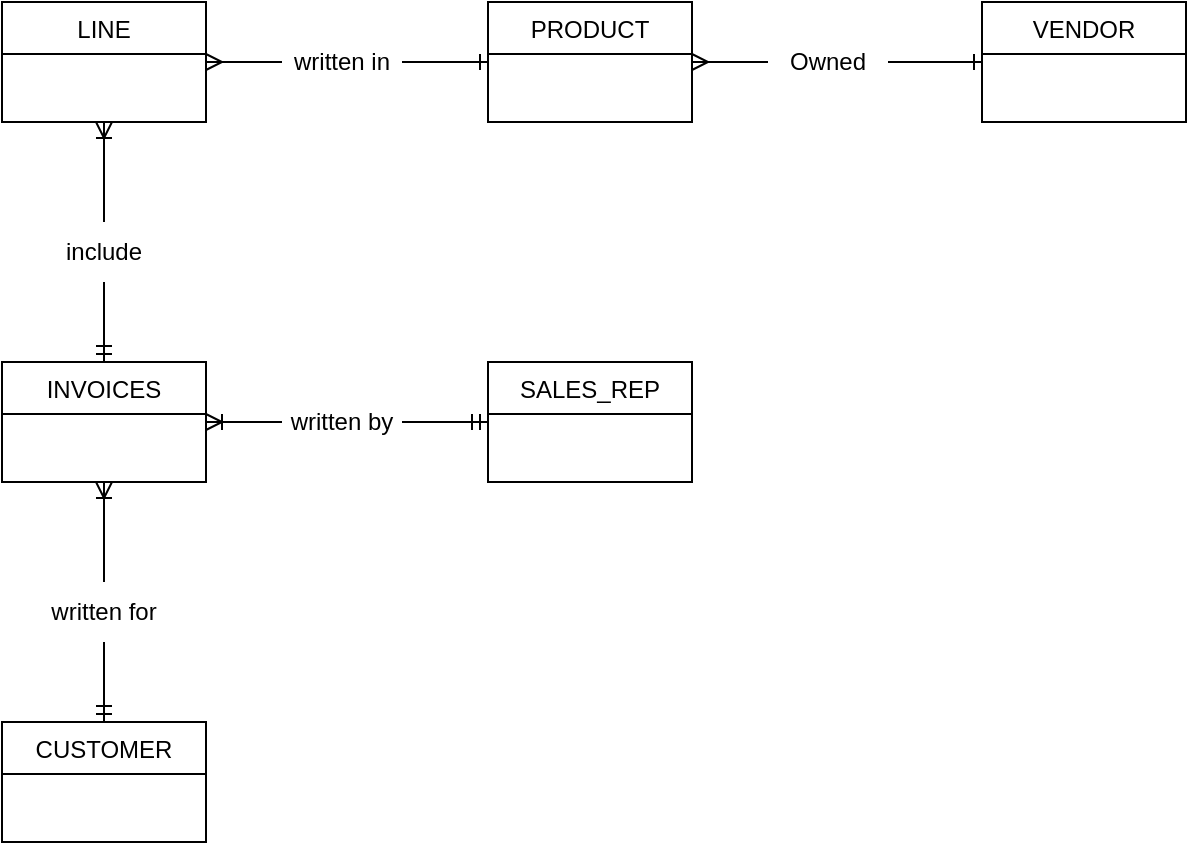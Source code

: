 <mxfile version="20.5.3" type="device"><diagram id="C5RBs43oDa-KdzZeNtuy" name="Page-1"><mxGraphModel dx="1038" dy="481" grid="1" gridSize="10" guides="1" tooltips="1" connect="1" arrows="1" fold="1" page="1" pageScale="1" pageWidth="827" pageHeight="1169" math="0" shadow="0"><root><mxCell id="WIyWlLk6GJQsqaUBKTNV-0"/><mxCell id="WIyWlLk6GJQsqaUBKTNV-1" parent="WIyWlLk6GJQsqaUBKTNV-0"/><mxCell id="zkfFHV4jXpPFQw0GAbJ--17" value="SALES_REP" style="swimlane;fontStyle=0;align=center;verticalAlign=top;childLayout=stackLayout;horizontal=1;startSize=26;horizontalStack=0;resizeParent=1;resizeLast=0;collapsible=1;marginBottom=0;rounded=0;shadow=0;strokeWidth=1;" parent="WIyWlLk6GJQsqaUBKTNV-1" vertex="1"><mxGeometry x="333" y="270" width="102" height="60" as="geometry"><mxRectangle x="550" y="140" width="160" height="26" as="alternateBounds"/></mxGeometry></mxCell><mxCell id="ZKG3Eh4XFVUyKpTASerC-4" style="edgeStyle=orthogonalEdgeStyle;rounded=0;orthogonalLoop=1;jettySize=auto;html=1;exitX=1;exitY=0.5;exitDx=0;exitDy=0;entryX=0;entryY=0.5;entryDx=0;entryDy=0;startArrow=none;startFill=0;endArrow=ERmandOne;endFill=0;" edge="1" parent="WIyWlLk6GJQsqaUBKTNV-1" source="ZKG3Eh4XFVUyKpTASerC-5" target="zkfFHV4jXpPFQw0GAbJ--17"><mxGeometry relative="1" as="geometry"/></mxCell><mxCell id="ZKG3Eh4XFVUyKpTASerC-0" value="INVOICES" style="swimlane;fontStyle=0;align=center;verticalAlign=top;childLayout=stackLayout;horizontal=1;startSize=26;horizontalStack=0;resizeParent=1;resizeLast=0;collapsible=1;marginBottom=0;rounded=0;shadow=0;strokeWidth=1;" vertex="1" parent="WIyWlLk6GJQsqaUBKTNV-1"><mxGeometry x="90" y="270" width="102" height="60" as="geometry"><mxRectangle x="550" y="140" width="160" height="26" as="alternateBounds"/></mxGeometry></mxCell><mxCell id="ZKG3Eh4XFVUyKpTASerC-6" style="edgeStyle=orthogonalEdgeStyle;rounded=0;orthogonalLoop=1;jettySize=auto;html=1;exitX=0.5;exitY=0;exitDx=0;exitDy=0;entryX=0.5;entryY=1;entryDx=0;entryDy=0;startArrow=none;startFill=0;endArrow=ERoneToMany;endFill=0;" edge="1" parent="WIyWlLk6GJQsqaUBKTNV-1" source="ZKG3Eh4XFVUyKpTASerC-10" target="ZKG3Eh4XFVUyKpTASerC-0"><mxGeometry relative="1" as="geometry"/></mxCell><mxCell id="ZKG3Eh4XFVUyKpTASerC-1" value="CUSTOMER" style="swimlane;fontStyle=0;align=center;verticalAlign=top;childLayout=stackLayout;horizontal=1;startSize=26;horizontalStack=0;resizeParent=1;resizeLast=0;collapsible=1;marginBottom=0;rounded=0;shadow=0;strokeWidth=1;" vertex="1" parent="WIyWlLk6GJQsqaUBKTNV-1"><mxGeometry x="90" y="450" width="102" height="60" as="geometry"><mxRectangle x="550" y="140" width="160" height="26" as="alternateBounds"/></mxGeometry></mxCell><mxCell id="ZKG3Eh4XFVUyKpTASerC-2" value="PRODUCT" style="swimlane;fontStyle=0;align=center;verticalAlign=top;childLayout=stackLayout;horizontal=1;startSize=26;horizontalStack=0;resizeParent=1;resizeLast=0;collapsible=1;marginBottom=0;rounded=0;shadow=0;strokeWidth=1;" vertex="1" parent="WIyWlLk6GJQsqaUBKTNV-1"><mxGeometry x="333" y="90" width="102" height="60" as="geometry"><mxRectangle x="550" y="140" width="160" height="26" as="alternateBounds"/></mxGeometry></mxCell><mxCell id="ZKG3Eh4XFVUyKpTASerC-3" value="VENDOR" style="swimlane;fontStyle=0;align=center;verticalAlign=top;childLayout=stackLayout;horizontal=1;startSize=26;horizontalStack=0;resizeParent=1;resizeLast=0;collapsible=1;marginBottom=0;rounded=0;shadow=0;strokeWidth=1;" vertex="1" parent="WIyWlLk6GJQsqaUBKTNV-1"><mxGeometry x="580" y="90" width="102" height="60" as="geometry"><mxRectangle x="550" y="140" width="160" height="26" as="alternateBounds"/></mxGeometry></mxCell><mxCell id="ZKG3Eh4XFVUyKpTASerC-5" value="written by" style="text;html=1;strokeColor=none;fillColor=none;align=center;verticalAlign=middle;whiteSpace=wrap;rounded=0;" vertex="1" parent="WIyWlLk6GJQsqaUBKTNV-1"><mxGeometry x="230" y="285" width="60" height="30" as="geometry"/></mxCell><mxCell id="ZKG3Eh4XFVUyKpTASerC-9" value="" style="edgeStyle=orthogonalEdgeStyle;rounded=0;orthogonalLoop=1;jettySize=auto;html=1;exitX=1;exitY=0.5;exitDx=0;exitDy=0;entryX=0;entryY=0.5;entryDx=0;entryDy=0;startArrow=ERoneToMany;startFill=0;endArrow=none;endFill=0;" edge="1" parent="WIyWlLk6GJQsqaUBKTNV-1" source="ZKG3Eh4XFVUyKpTASerC-0" target="ZKG3Eh4XFVUyKpTASerC-5"><mxGeometry relative="1" as="geometry"><mxPoint x="212" y="300" as="sourcePoint"/><mxPoint x="310" y="300" as="targetPoint"/></mxGeometry></mxCell><mxCell id="ZKG3Eh4XFVUyKpTASerC-10" value="written for" style="text;html=1;strokeColor=none;fillColor=none;align=center;verticalAlign=middle;whiteSpace=wrap;rounded=0;" vertex="1" parent="WIyWlLk6GJQsqaUBKTNV-1"><mxGeometry x="111" y="380" width="60" height="30" as="geometry"/></mxCell><mxCell id="ZKG3Eh4XFVUyKpTASerC-11" value="" style="edgeStyle=orthogonalEdgeStyle;rounded=0;orthogonalLoop=1;jettySize=auto;html=1;exitX=0.5;exitY=0;exitDx=0;exitDy=0;entryX=0.5;entryY=1;entryDx=0;entryDy=0;startArrow=ERmandOne;startFill=0;endArrow=none;endFill=0;" edge="1" parent="WIyWlLk6GJQsqaUBKTNV-1" source="ZKG3Eh4XFVUyKpTASerC-1" target="ZKG3Eh4XFVUyKpTASerC-10"><mxGeometry relative="1" as="geometry"><mxPoint x="141" y="450" as="sourcePoint"/><mxPoint x="141" y="330" as="targetPoint"/></mxGeometry></mxCell><mxCell id="ZKG3Eh4XFVUyKpTASerC-12" value="LINE" style="swimlane;fontStyle=0;align=center;verticalAlign=top;childLayout=stackLayout;horizontal=1;startSize=26;horizontalStack=0;resizeParent=1;resizeLast=0;collapsible=1;marginBottom=0;rounded=0;shadow=0;strokeWidth=1;" vertex="1" parent="WIyWlLk6GJQsqaUBKTNV-1"><mxGeometry x="90" y="90" width="102" height="60" as="geometry"><mxRectangle x="550" y="140" width="160" height="26" as="alternateBounds"/></mxGeometry></mxCell><mxCell id="ZKG3Eh4XFVUyKpTASerC-13" style="edgeStyle=orthogonalEdgeStyle;rounded=0;orthogonalLoop=1;jettySize=auto;html=1;exitX=0.5;exitY=0;exitDx=0;exitDy=0;startArrow=none;startFill=0;endArrow=ERoneToMany;endFill=0;entryX=0.5;entryY=1;entryDx=0;entryDy=0;" edge="1" parent="WIyWlLk6GJQsqaUBKTNV-1" source="ZKG3Eh4XFVUyKpTASerC-14" target="ZKG3Eh4XFVUyKpTASerC-12"><mxGeometry relative="1" as="geometry"><mxPoint x="170" y="170" as="targetPoint"/></mxGeometry></mxCell><mxCell id="ZKG3Eh4XFVUyKpTASerC-14" value="include" style="text;html=1;strokeColor=none;fillColor=none;align=center;verticalAlign=middle;whiteSpace=wrap;rounded=0;" vertex="1" parent="WIyWlLk6GJQsqaUBKTNV-1"><mxGeometry x="111" y="200" width="60" height="30" as="geometry"/></mxCell><mxCell id="ZKG3Eh4XFVUyKpTASerC-15" value="" style="edgeStyle=orthogonalEdgeStyle;rounded=0;orthogonalLoop=1;jettySize=auto;html=1;entryX=0.5;entryY=1;entryDx=0;entryDy=0;startArrow=ERmandOne;startFill=0;endArrow=none;endFill=0;" edge="1" parent="WIyWlLk6GJQsqaUBKTNV-1" target="ZKG3Eh4XFVUyKpTASerC-14" source="ZKG3Eh4XFVUyKpTASerC-0"><mxGeometry relative="1" as="geometry"><mxPoint x="141" y="270" as="sourcePoint"/><mxPoint x="141" y="150" as="targetPoint"/></mxGeometry></mxCell><mxCell id="ZKG3Eh4XFVUyKpTASerC-16" style="edgeStyle=orthogonalEdgeStyle;rounded=0;orthogonalLoop=1;jettySize=auto;html=1;exitX=1;exitY=0.5;exitDx=0;exitDy=0;startArrow=none;startFill=0;endArrow=ERone;endFill=0;entryX=0;entryY=0.5;entryDx=0;entryDy=0;" edge="1" parent="WIyWlLk6GJQsqaUBKTNV-1" source="ZKG3Eh4XFVUyKpTASerC-17" target="ZKG3Eh4XFVUyKpTASerC-2"><mxGeometry relative="1" as="geometry"><mxPoint x="290" y="190" as="targetPoint"/></mxGeometry></mxCell><mxCell id="ZKG3Eh4XFVUyKpTASerC-17" value="written in" style="text;html=1;strokeColor=none;fillColor=none;align=center;verticalAlign=middle;whiteSpace=wrap;rounded=0;" vertex="1" parent="WIyWlLk6GJQsqaUBKTNV-1"><mxGeometry x="230" y="105" width="60" height="30" as="geometry"/></mxCell><mxCell id="ZKG3Eh4XFVUyKpTASerC-18" value="" style="edgeStyle=orthogonalEdgeStyle;rounded=0;orthogonalLoop=1;jettySize=auto;html=1;entryX=0;entryY=0.5;entryDx=0;entryDy=0;startArrow=ERmany;startFill=0;endArrow=none;endFill=0;exitX=1;exitY=0.5;exitDx=0;exitDy=0;" edge="1" parent="WIyWlLk6GJQsqaUBKTNV-1" target="ZKG3Eh4XFVUyKpTASerC-17" source="ZKG3Eh4XFVUyKpTASerC-12"><mxGeometry relative="1" as="geometry"><mxPoint x="220" y="180" as="sourcePoint"/><mxPoint x="310" y="120" as="targetPoint"/></mxGeometry></mxCell><mxCell id="ZKG3Eh4XFVUyKpTASerC-20" style="edgeStyle=orthogonalEdgeStyle;rounded=0;orthogonalLoop=1;jettySize=auto;html=1;exitX=1;exitY=0.5;exitDx=0;exitDy=0;startArrow=none;startFill=0;endArrow=ERone;endFill=0;entryX=0;entryY=0.5;entryDx=0;entryDy=0;" edge="1" parent="WIyWlLk6GJQsqaUBKTNV-1" source="ZKG3Eh4XFVUyKpTASerC-21" target="ZKG3Eh4XFVUyKpTASerC-3"><mxGeometry relative="1" as="geometry"><mxPoint x="550" y="190" as="targetPoint"/></mxGeometry></mxCell><mxCell id="ZKG3Eh4XFVUyKpTASerC-21" value="Owned" style="text;html=1;strokeColor=none;fillColor=none;align=center;verticalAlign=middle;whiteSpace=wrap;rounded=0;" vertex="1" parent="WIyWlLk6GJQsqaUBKTNV-1"><mxGeometry x="473" y="105" width="60" height="30" as="geometry"/></mxCell><mxCell id="ZKG3Eh4XFVUyKpTASerC-22" value="" style="edgeStyle=orthogonalEdgeStyle;rounded=0;orthogonalLoop=1;jettySize=auto;html=1;entryX=0;entryY=0.5;entryDx=0;entryDy=0;startArrow=ERmany;startFill=0;endArrow=none;endFill=0;exitX=1;exitY=0.5;exitDx=0;exitDy=0;" edge="1" parent="WIyWlLk6GJQsqaUBKTNV-1" target="ZKG3Eh4XFVUyKpTASerC-21" source="ZKG3Eh4XFVUyKpTASerC-2"><mxGeometry relative="1" as="geometry"><mxPoint x="450" y="170" as="sourcePoint"/><mxPoint x="553" y="120" as="targetPoint"/></mxGeometry></mxCell></root></mxGraphModel></diagram></mxfile>